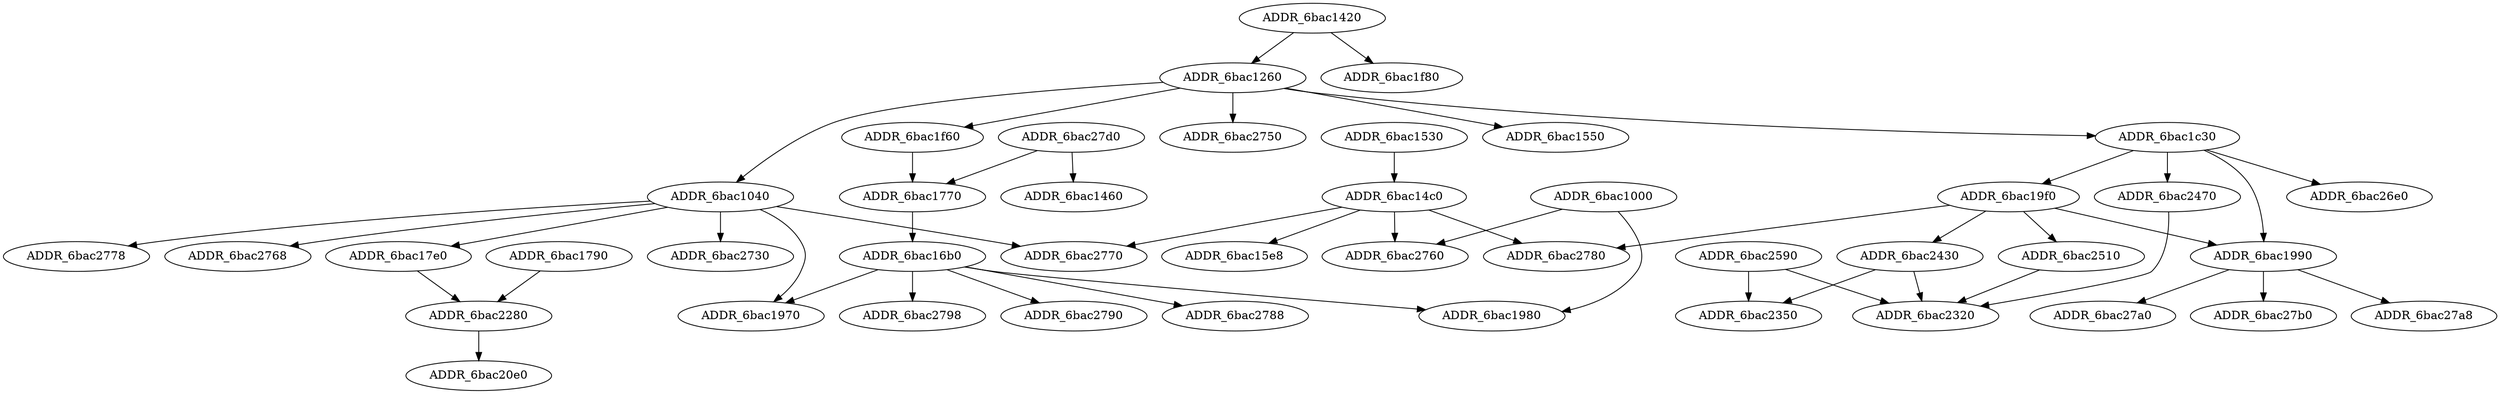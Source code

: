 DiGraph CallGraph{
ADDR_6bac2590->ADDR_6bac2320
ADDR_6bac2590->ADDR_6bac2350
ADDR_6bac1530->ADDR_6bac14c0
ADDR_6bac14c0->ADDR_6bac2780
ADDR_6bac14c0->ADDR_6bac15e8
ADDR_6bac14c0->ADDR_6bac2770
ADDR_6bac14c0->ADDR_6bac2760
ADDR_6bac1990->ADDR_6bac27b0
ADDR_6bac1990->ADDR_6bac27a8
ADDR_6bac1990->ADDR_6bac27a0
ADDR_6bac1790->ADDR_6bac2280
ADDR_6bac2510->ADDR_6bac2320
ADDR_6bac2470->ADDR_6bac2320
ADDR_6bac17e0->ADDR_6bac2280
ADDR_6bac1420->ADDR_6bac1f80
ADDR_6bac1420->ADDR_6bac1260
ADDR_6bac1000->ADDR_6bac1980
ADDR_6bac1000->ADDR_6bac2760
ADDR_6bac1c30->ADDR_6bac19f0
ADDR_6bac1c30->ADDR_6bac2470
ADDR_6bac1c30->ADDR_6bac1990
ADDR_6bac1c30->ADDR_6bac26e0
ADDR_6bac1f60->ADDR_6bac1770
ADDR_6bac27d0->ADDR_6bac1460
ADDR_6bac27d0->ADDR_6bac1770
ADDR_6bac16b0->ADDR_6bac2788
ADDR_6bac16b0->ADDR_6bac2798
ADDR_6bac16b0->ADDR_6bac1970
ADDR_6bac16b0->ADDR_6bac1980
ADDR_6bac16b0->ADDR_6bac2790
ADDR_6bac1260->ADDR_6bac1c30
ADDR_6bac1260->ADDR_6bac1f60
ADDR_6bac1260->ADDR_6bac2750
ADDR_6bac1260->ADDR_6bac1550
ADDR_6bac1260->ADDR_6bac1040
ADDR_6bac1770->ADDR_6bac16b0
ADDR_6bac19f0->ADDR_6bac2780
ADDR_6bac19f0->ADDR_6bac2510
ADDR_6bac19f0->ADDR_6bac1990
ADDR_6bac19f0->ADDR_6bac2430
ADDR_6bac2430->ADDR_6bac2320
ADDR_6bac2430->ADDR_6bac2350
ADDR_6bac2280->ADDR_6bac20e0
ADDR_6bac1040->ADDR_6bac2730
ADDR_6bac1040->ADDR_6bac2778
ADDR_6bac1040->ADDR_6bac2768
ADDR_6bac1040->ADDR_6bac1970
ADDR_6bac1040->ADDR_6bac2770
ADDR_6bac1040->ADDR_6bac17e0
}
